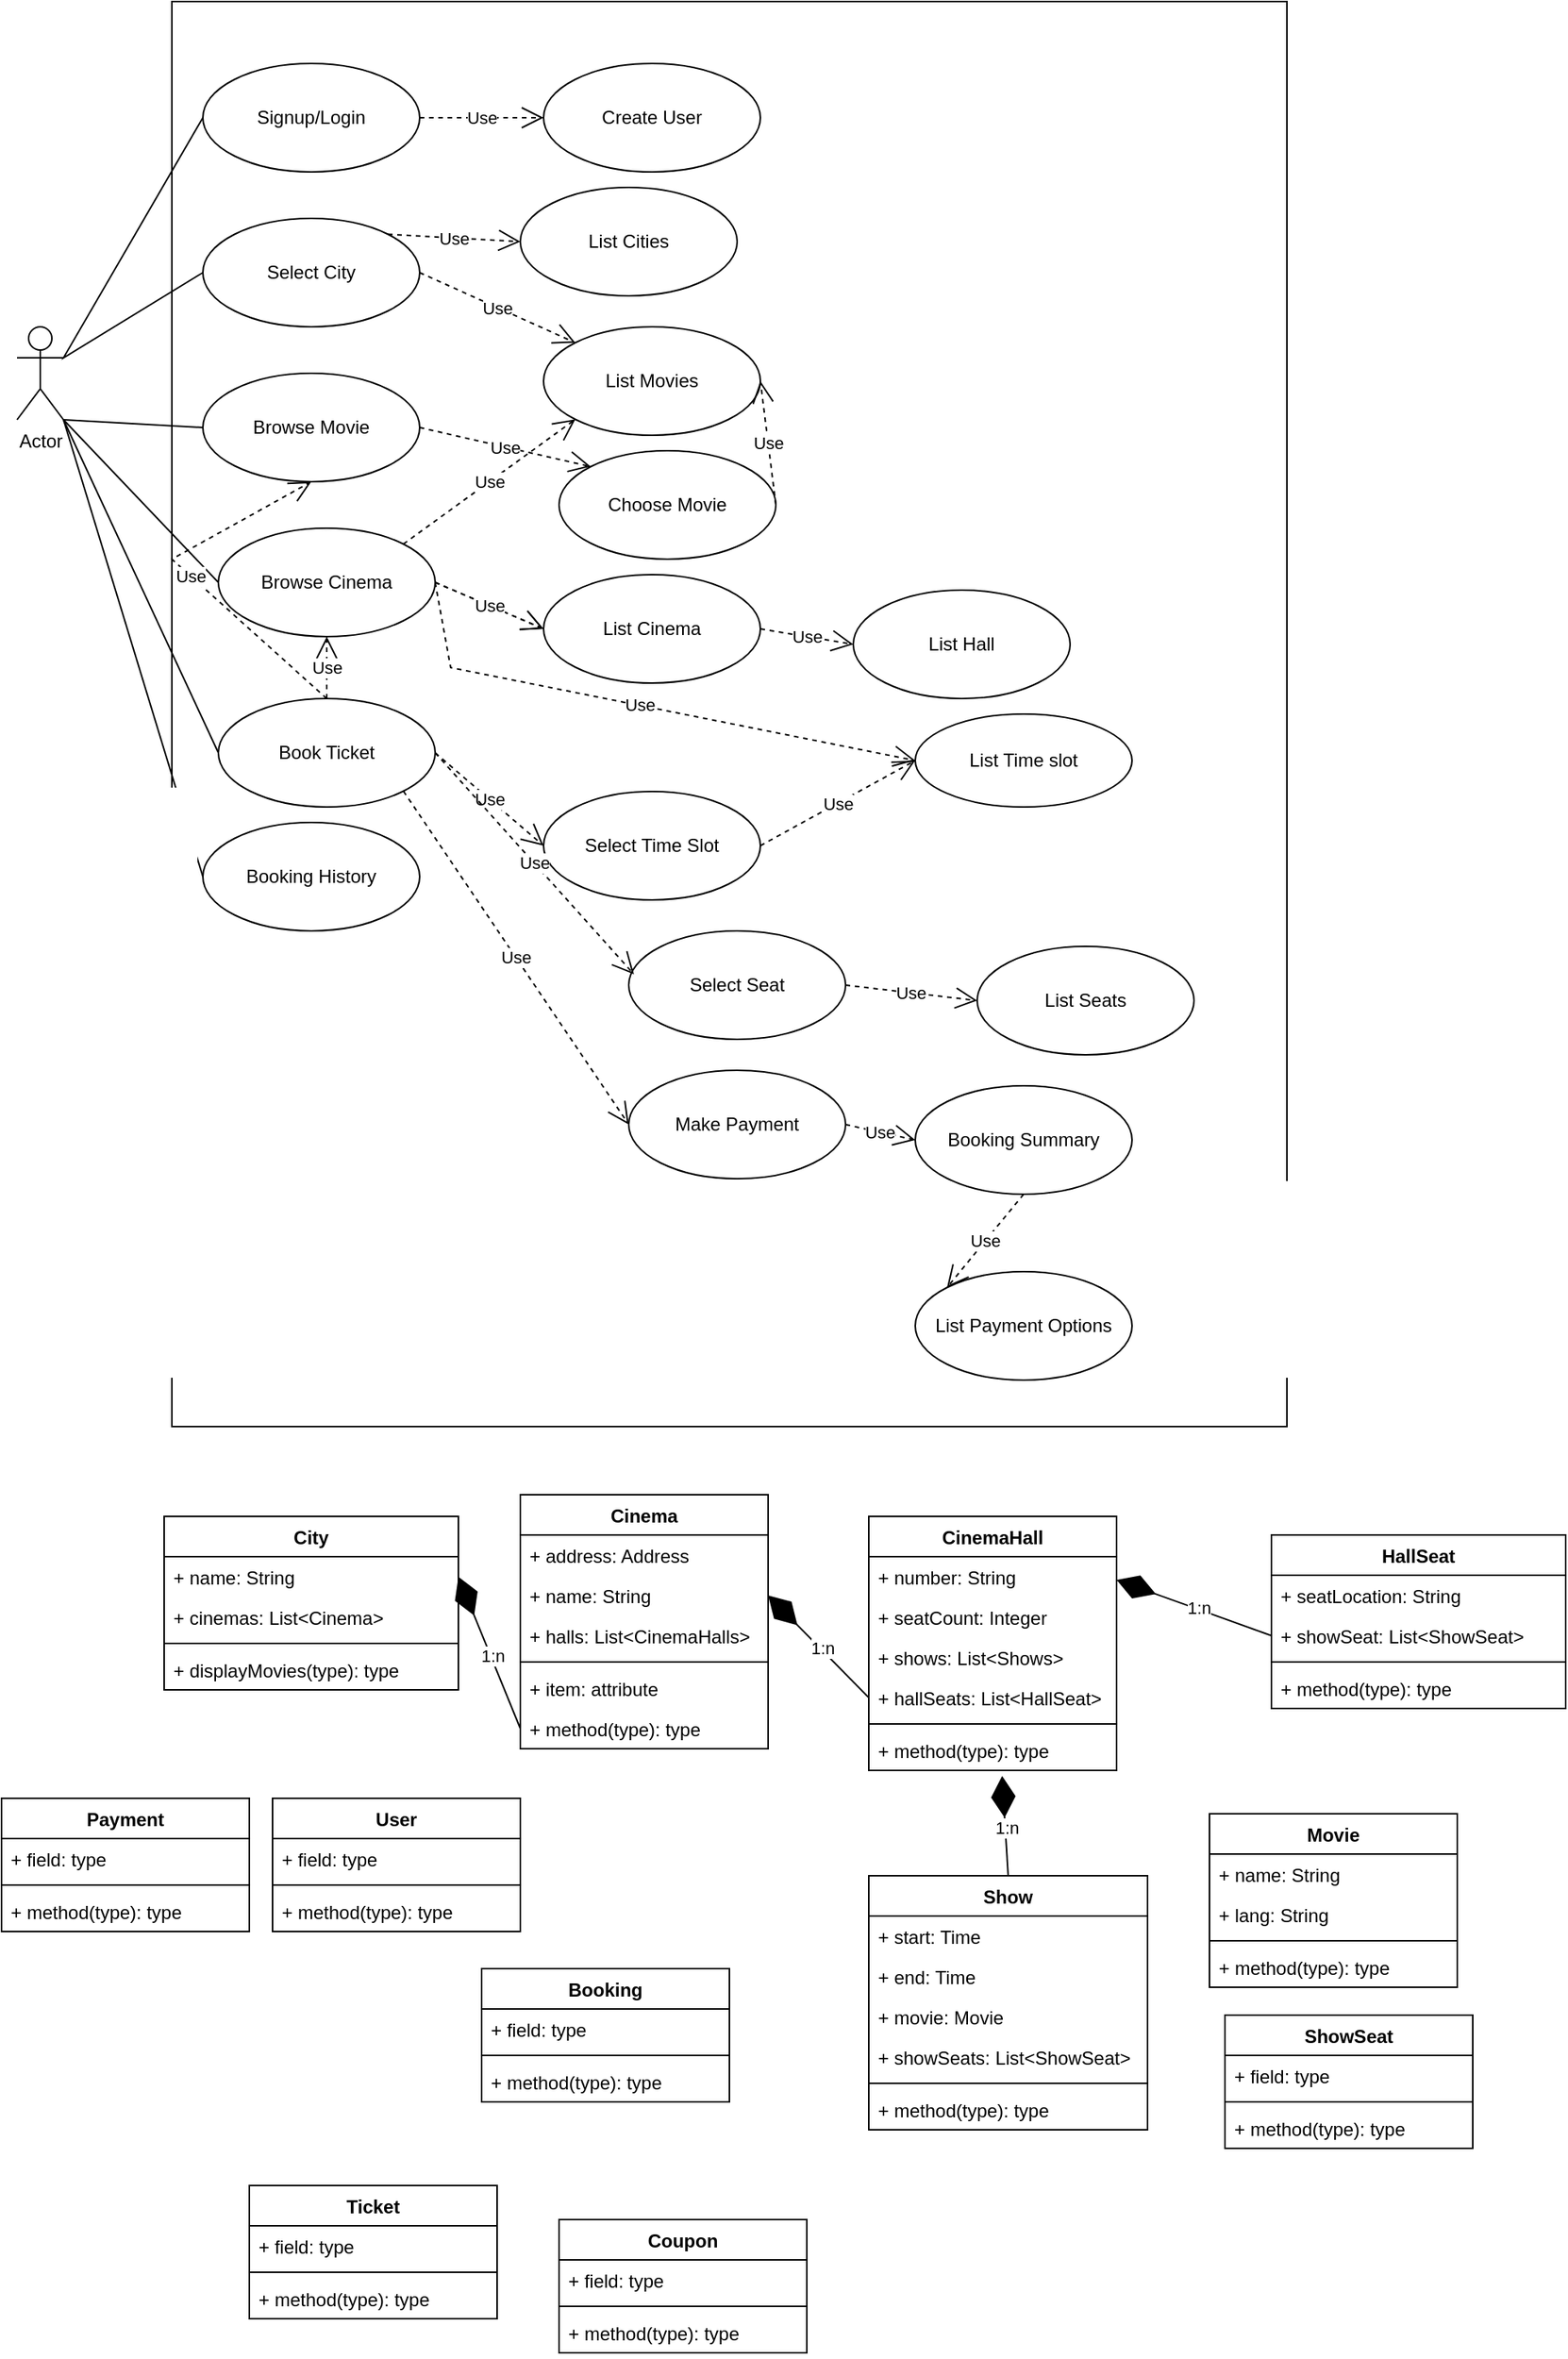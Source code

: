 <mxfile version="24.2.7" type="github">
  <diagram name="Page-1" id="E7GCW-7OfJi7V4-p4Qv_">
    <mxGraphModel dx="1290" dy="522" grid="1" gridSize="10" guides="1" tooltips="1" connect="1" arrows="1" fold="1" page="1" pageScale="1" pageWidth="850" pageHeight="1100" math="0" shadow="0">
      <root>
        <mxCell id="0" />
        <mxCell id="1" parent="0" />
        <mxCell id="sfzfitNlMJHkeIlMm1ks-1" value="" style="rounded=0;whiteSpace=wrap;html=1;" parent="1" vertex="1">
          <mxGeometry x="130" y="10" width="720" height="920" as="geometry" />
        </mxCell>
        <mxCell id="sfzfitNlMJHkeIlMm1ks-2" value="Signup/Login" style="ellipse;whiteSpace=wrap;html=1;" parent="1" vertex="1">
          <mxGeometry x="150" y="50" width="140" height="70" as="geometry" />
        </mxCell>
        <mxCell id="sfzfitNlMJHkeIlMm1ks-3" value="Select City" style="ellipse;whiteSpace=wrap;html=1;" parent="1" vertex="1">
          <mxGeometry x="150" y="150" width="140" height="70" as="geometry" />
        </mxCell>
        <mxCell id="sfzfitNlMJHkeIlMm1ks-4" value="Browse Movie" style="ellipse;whiteSpace=wrap;html=1;" parent="1" vertex="1">
          <mxGeometry x="150" y="250" width="140" height="70" as="geometry" />
        </mxCell>
        <mxCell id="sfzfitNlMJHkeIlMm1ks-5" value="Book Ticket" style="ellipse;whiteSpace=wrap;html=1;" parent="1" vertex="1">
          <mxGeometry x="160" y="460" width="140" height="70" as="geometry" />
        </mxCell>
        <mxCell id="sfzfitNlMJHkeIlMm1ks-6" value="Browse Cinema" style="ellipse;whiteSpace=wrap;html=1;" parent="1" vertex="1">
          <mxGeometry x="160" y="350" width="140" height="70" as="geometry" />
        </mxCell>
        <mxCell id="sfzfitNlMJHkeIlMm1ks-7" value="Actor" style="shape=umlActor;verticalLabelPosition=bottom;verticalAlign=top;html=1;" parent="1" vertex="1">
          <mxGeometry x="30" y="220" width="30" height="60" as="geometry" />
        </mxCell>
        <mxCell id="sfzfitNlMJHkeIlMm1ks-9" value="" style="endArrow=none;html=1;rounded=0;entryX=0;entryY=0.5;entryDx=0;entryDy=0;exitX=0;exitY=0.5;exitDx=0;exitDy=0;" parent="1" source="sfzfitNlMJHkeIlMm1ks-3" target="sfzfitNlMJHkeIlMm1ks-2" edge="1">
          <mxGeometry width="50" height="50" relative="1" as="geometry">
            <mxPoint x="400" y="350" as="sourcePoint" />
            <mxPoint x="450" y="300" as="targetPoint" />
            <Array as="points">
              <mxPoint x="60" y="240" />
            </Array>
          </mxGeometry>
        </mxCell>
        <mxCell id="sfzfitNlMJHkeIlMm1ks-10" value="" style="endArrow=none;html=1;rounded=0;exitX=1;exitY=1;exitDx=0;exitDy=0;exitPerimeter=0;entryX=0;entryY=0.5;entryDx=0;entryDy=0;" parent="1" source="sfzfitNlMJHkeIlMm1ks-7" target="sfzfitNlMJHkeIlMm1ks-4" edge="1">
          <mxGeometry width="50" height="50" relative="1" as="geometry">
            <mxPoint x="390" y="300" as="sourcePoint" />
            <mxPoint x="440" y="250" as="targetPoint" />
          </mxGeometry>
        </mxCell>
        <mxCell id="sfzfitNlMJHkeIlMm1ks-11" value="" style="endArrow=none;html=1;rounded=0;exitX=1;exitY=1;exitDx=0;exitDy=0;exitPerimeter=0;entryX=0;entryY=0.5;entryDx=0;entryDy=0;" parent="1" source="sfzfitNlMJHkeIlMm1ks-7" target="sfzfitNlMJHkeIlMm1ks-6" edge="1">
          <mxGeometry width="50" height="50" relative="1" as="geometry">
            <mxPoint x="400" y="350" as="sourcePoint" />
            <mxPoint x="450" y="300" as="targetPoint" />
          </mxGeometry>
        </mxCell>
        <mxCell id="sfzfitNlMJHkeIlMm1ks-12" value="" style="endArrow=none;html=1;rounded=0;exitX=1;exitY=1;exitDx=0;exitDy=0;exitPerimeter=0;entryX=0;entryY=0.5;entryDx=0;entryDy=0;" parent="1" source="sfzfitNlMJHkeIlMm1ks-7" target="sfzfitNlMJHkeIlMm1ks-5" edge="1">
          <mxGeometry width="50" height="50" relative="1" as="geometry">
            <mxPoint x="400" y="350" as="sourcePoint" />
            <mxPoint x="450" y="300" as="targetPoint" />
          </mxGeometry>
        </mxCell>
        <mxCell id="sfzfitNlMJHkeIlMm1ks-13" value="Booking History" style="ellipse;whiteSpace=wrap;html=1;" parent="1" vertex="1">
          <mxGeometry x="150" y="540" width="140" height="70" as="geometry" />
        </mxCell>
        <mxCell id="sfzfitNlMJHkeIlMm1ks-14" value="" style="endArrow=none;html=1;rounded=0;exitX=1;exitY=1;exitDx=0;exitDy=0;exitPerimeter=0;entryX=0;entryY=0.5;entryDx=0;entryDy=0;" parent="1" source="sfzfitNlMJHkeIlMm1ks-7" target="sfzfitNlMJHkeIlMm1ks-13" edge="1">
          <mxGeometry width="50" height="50" relative="1" as="geometry">
            <mxPoint x="400" y="450" as="sourcePoint" />
            <mxPoint x="450" y="400" as="targetPoint" />
          </mxGeometry>
        </mxCell>
        <mxCell id="sfzfitNlMJHkeIlMm1ks-15" value="Create User" style="ellipse;whiteSpace=wrap;html=1;" parent="1" vertex="1">
          <mxGeometry x="370" y="50" width="140" height="70" as="geometry" />
        </mxCell>
        <mxCell id="sfzfitNlMJHkeIlMm1ks-16" value="Use" style="endArrow=open;endSize=12;dashed=1;html=1;rounded=0;exitX=1;exitY=0.5;exitDx=0;exitDy=0;entryX=0;entryY=0.5;entryDx=0;entryDy=0;" parent="1" source="sfzfitNlMJHkeIlMm1ks-2" target="sfzfitNlMJHkeIlMm1ks-15" edge="1">
          <mxGeometry width="160" relative="1" as="geometry">
            <mxPoint x="340" y="120" as="sourcePoint" />
            <mxPoint x="500" y="120" as="targetPoint" />
          </mxGeometry>
        </mxCell>
        <mxCell id="sfzfitNlMJHkeIlMm1ks-18" value="List Movies" style="ellipse;whiteSpace=wrap;html=1;" parent="1" vertex="1">
          <mxGeometry x="370" y="220" width="140" height="70" as="geometry" />
        </mxCell>
        <mxCell id="sfzfitNlMJHkeIlMm1ks-19" value="Choose Movie" style="ellipse;whiteSpace=wrap;html=1;" parent="1" vertex="1">
          <mxGeometry x="380" y="300" width="140" height="70" as="geometry" />
        </mxCell>
        <mxCell id="sfzfitNlMJHkeIlMm1ks-21" value="List Cities" style="ellipse;whiteSpace=wrap;html=1;" parent="1" vertex="1">
          <mxGeometry x="355" y="130" width="140" height="70" as="geometry" />
        </mxCell>
        <mxCell id="sfzfitNlMJHkeIlMm1ks-22" value="Use" style="endArrow=open;endSize=12;dashed=1;html=1;rounded=0;exitX=1;exitY=0;exitDx=0;exitDy=0;entryX=0;entryY=0.5;entryDx=0;entryDy=0;" parent="1" source="sfzfitNlMJHkeIlMm1ks-3" target="sfzfitNlMJHkeIlMm1ks-21" edge="1">
          <mxGeometry x="0.004" width="160" relative="1" as="geometry">
            <mxPoint x="280" y="150" as="sourcePoint" />
            <mxPoint x="360" y="150" as="targetPoint" />
            <mxPoint as="offset" />
          </mxGeometry>
        </mxCell>
        <mxCell id="sfzfitNlMJHkeIlMm1ks-23" value="Use" style="endArrow=open;endSize=12;dashed=1;html=1;rounded=0;exitX=1;exitY=0.5;exitDx=0;exitDy=0;entryX=0;entryY=0;entryDx=0;entryDy=0;" parent="1" source="sfzfitNlMJHkeIlMm1ks-3" target="sfzfitNlMJHkeIlMm1ks-18" edge="1">
          <mxGeometry x="-0.002" width="160" relative="1" as="geometry">
            <mxPoint x="279" y="170" as="sourcePoint" />
            <mxPoint x="365" y="175" as="targetPoint" />
            <mxPoint as="offset" />
          </mxGeometry>
        </mxCell>
        <mxCell id="sfzfitNlMJHkeIlMm1ks-24" value="Use" style="endArrow=open;endSize=12;dashed=1;html=1;rounded=0;exitX=1;exitY=0.5;exitDx=0;exitDy=0;entryX=0;entryY=0;entryDx=0;entryDy=0;" parent="1" source="sfzfitNlMJHkeIlMm1ks-4" target="sfzfitNlMJHkeIlMm1ks-19" edge="1">
          <mxGeometry x="-0.002" width="160" relative="1" as="geometry">
            <mxPoint x="300" y="195" as="sourcePoint" />
            <mxPoint x="401" y="240" as="targetPoint" />
            <mxPoint as="offset" />
          </mxGeometry>
        </mxCell>
        <mxCell id="sfzfitNlMJHkeIlMm1ks-25" value="Use" style="endArrow=open;endSize=12;dashed=1;html=1;rounded=0;exitX=1;exitY=0;exitDx=0;exitDy=0;entryX=0;entryY=1;entryDx=0;entryDy=0;" parent="1" source="sfzfitNlMJHkeIlMm1ks-6" target="sfzfitNlMJHkeIlMm1ks-18" edge="1">
          <mxGeometry x="-0.002" width="160" relative="1" as="geometry">
            <mxPoint x="300" y="295" as="sourcePoint" />
            <mxPoint x="411" y="320" as="targetPoint" />
            <mxPoint as="offset" />
          </mxGeometry>
        </mxCell>
        <mxCell id="sfzfitNlMJHkeIlMm1ks-26" value="Select Time Slot" style="ellipse;whiteSpace=wrap;html=1;" parent="1" vertex="1">
          <mxGeometry x="370" y="520" width="140" height="70" as="geometry" />
        </mxCell>
        <mxCell id="sfzfitNlMJHkeIlMm1ks-27" value="Use" style="endArrow=open;endSize=12;dashed=1;html=1;rounded=0;exitX=1;exitY=0.5;exitDx=0;exitDy=0;entryX=0;entryY=0.5;entryDx=0;entryDy=0;" parent="1" source="sfzfitNlMJHkeIlMm1ks-6" target="sfzfitNlMJHkeIlMm1ks-28" edge="1">
          <mxGeometry x="-0.002" width="160" relative="1" as="geometry">
            <mxPoint x="289" y="370" as="sourcePoint" />
            <mxPoint x="401" y="290" as="targetPoint" />
            <mxPoint as="offset" />
            <Array as="points">
              <mxPoint x="310" y="440" />
            </Array>
          </mxGeometry>
        </mxCell>
        <mxCell id="sfzfitNlMJHkeIlMm1ks-28" value="List Time slot" style="ellipse;whiteSpace=wrap;html=1;" parent="1" vertex="1">
          <mxGeometry x="610" y="470" width="140" height="60" as="geometry" />
        </mxCell>
        <mxCell id="sfzfitNlMJHkeIlMm1ks-29" value="Use" style="endArrow=open;endSize=12;dashed=1;html=1;rounded=0;exitX=1;exitY=0.5;exitDx=0;exitDy=0;entryX=0;entryY=0.5;entryDx=0;entryDy=0;" parent="1" source="sfzfitNlMJHkeIlMm1ks-26" target="sfzfitNlMJHkeIlMm1ks-28" edge="1">
          <mxGeometry x="-0.002" width="160" relative="1" as="geometry">
            <mxPoint x="310" y="395" as="sourcePoint" />
            <mxPoint x="380" y="435" as="targetPoint" />
            <mxPoint as="offset" />
            <Array as="points" />
          </mxGeometry>
        </mxCell>
        <mxCell id="sfzfitNlMJHkeIlMm1ks-30" value="Use" style="endArrow=open;endSize=12;dashed=1;html=1;rounded=0;exitX=1;exitY=0.5;exitDx=0;exitDy=0;entryX=1;entryY=0.5;entryDx=0;entryDy=0;" parent="1" source="sfzfitNlMJHkeIlMm1ks-19" target="sfzfitNlMJHkeIlMm1ks-18" edge="1">
          <mxGeometry x="-0.002" width="160" relative="1" as="geometry">
            <mxPoint x="289" y="370" as="sourcePoint" />
            <mxPoint x="401" y="290" as="targetPoint" />
            <mxPoint as="offset" />
          </mxGeometry>
        </mxCell>
        <mxCell id="sfzfitNlMJHkeIlMm1ks-31" value="List Cinema" style="ellipse;whiteSpace=wrap;html=1;" parent="1" vertex="1">
          <mxGeometry x="370" y="380" width="140" height="70" as="geometry" />
        </mxCell>
        <mxCell id="sfzfitNlMJHkeIlMm1ks-32" value="Use" style="endArrow=open;endSize=12;dashed=1;html=1;rounded=0;exitX=1;exitY=0.5;exitDx=0;exitDy=0;entryX=0;entryY=0.5;entryDx=0;entryDy=0;" parent="1" source="sfzfitNlMJHkeIlMm1ks-6" target="sfzfitNlMJHkeIlMm1ks-31" edge="1">
          <mxGeometry x="-0.002" width="160" relative="1" as="geometry">
            <mxPoint x="310" y="395" as="sourcePoint" />
            <mxPoint x="380" y="505" as="targetPoint" />
            <mxPoint as="offset" />
          </mxGeometry>
        </mxCell>
        <mxCell id="sfzfitNlMJHkeIlMm1ks-33" value="Use" style="endArrow=open;endSize=12;dashed=1;html=1;rounded=0;exitX=1;exitY=0.5;exitDx=0;exitDy=0;entryX=0;entryY=0.5;entryDx=0;entryDy=0;" parent="1" edge="1">
          <mxGeometry x="-0.002" width="160" relative="1" as="geometry">
            <mxPoint x="300" y="385" as="sourcePoint" />
            <mxPoint x="370" y="415" as="targetPoint" />
            <mxPoint as="offset" />
          </mxGeometry>
        </mxCell>
        <mxCell id="sfzfitNlMJHkeIlMm1ks-34" value="Use" style="endArrow=open;endSize=12;dashed=1;html=1;rounded=0;exitX=0.5;exitY=0;exitDx=0;exitDy=0;entryX=0.5;entryY=1;entryDx=0;entryDy=0;" parent="1" source="sfzfitNlMJHkeIlMm1ks-5" target="sfzfitNlMJHkeIlMm1ks-4" edge="1">
          <mxGeometry x="-0.002" width="160" relative="1" as="geometry">
            <mxPoint x="310" y="395" as="sourcePoint" />
            <mxPoint x="380" y="425" as="targetPoint" />
            <mxPoint as="offset" />
            <Array as="points">
              <mxPoint x="130" y="370" />
            </Array>
          </mxGeometry>
        </mxCell>
        <mxCell id="sfzfitNlMJHkeIlMm1ks-35" value="Use" style="endArrow=open;endSize=12;dashed=1;html=1;rounded=0;exitX=0.5;exitY=0;exitDx=0;exitDy=0;entryX=0.5;entryY=1;entryDx=0;entryDy=0;" parent="1" source="sfzfitNlMJHkeIlMm1ks-5" target="sfzfitNlMJHkeIlMm1ks-6" edge="1">
          <mxGeometry x="-0.002" width="160" relative="1" as="geometry">
            <mxPoint x="310" y="395" as="sourcePoint" />
            <mxPoint x="380" y="505" as="targetPoint" />
            <mxPoint as="offset" />
          </mxGeometry>
        </mxCell>
        <mxCell id="sfzfitNlMJHkeIlMm1ks-36" value="Use" style="endArrow=open;endSize=12;dashed=1;html=1;rounded=0;exitX=1;exitY=0.5;exitDx=0;exitDy=0;entryX=0;entryY=0.5;entryDx=0;entryDy=0;" parent="1" source="sfzfitNlMJHkeIlMm1ks-5" target="sfzfitNlMJHkeIlMm1ks-26" edge="1">
          <mxGeometry x="-0.002" width="160" relative="1" as="geometry">
            <mxPoint x="310" y="395" as="sourcePoint" />
            <mxPoint x="380" y="425" as="targetPoint" />
            <mxPoint as="offset" />
          </mxGeometry>
        </mxCell>
        <mxCell id="sfzfitNlMJHkeIlMm1ks-37" value="Select Seat" style="ellipse;whiteSpace=wrap;html=1;" parent="1" vertex="1">
          <mxGeometry x="425" y="610" width="140" height="70" as="geometry" />
        </mxCell>
        <mxCell id="sfzfitNlMJHkeIlMm1ks-38" value="List Seats" style="ellipse;whiteSpace=wrap;html=1;" parent="1" vertex="1">
          <mxGeometry x="650" y="620" width="140" height="70" as="geometry" />
        </mxCell>
        <mxCell id="sfzfitNlMJHkeIlMm1ks-39" value="Use" style="endArrow=open;endSize=12;dashed=1;html=1;rounded=0;exitX=1;exitY=0.5;exitDx=0;exitDy=0;entryX=0.024;entryY=0.4;entryDx=0;entryDy=0;entryPerimeter=0;" parent="1" source="sfzfitNlMJHkeIlMm1ks-5" target="sfzfitNlMJHkeIlMm1ks-37" edge="1">
          <mxGeometry x="-0.002" width="160" relative="1" as="geometry">
            <mxPoint x="310" y="505" as="sourcePoint" />
            <mxPoint x="380" y="565" as="targetPoint" />
            <mxPoint as="offset" />
          </mxGeometry>
        </mxCell>
        <mxCell id="sfzfitNlMJHkeIlMm1ks-40" value="Use" style="endArrow=open;endSize=12;dashed=1;html=1;rounded=0;exitX=1;exitY=0.5;exitDx=0;exitDy=0;entryX=0;entryY=0.5;entryDx=0;entryDy=0;" parent="1" source="sfzfitNlMJHkeIlMm1ks-37" target="sfzfitNlMJHkeIlMm1ks-38" edge="1">
          <mxGeometry x="-0.002" width="160" relative="1" as="geometry">
            <mxPoint x="300" y="585" as="sourcePoint" />
            <mxPoint x="438" y="648" as="targetPoint" />
            <mxPoint as="offset" />
          </mxGeometry>
        </mxCell>
        <mxCell id="sfzfitNlMJHkeIlMm1ks-41" value="Make Payment" style="ellipse;whiteSpace=wrap;html=1;" parent="1" vertex="1">
          <mxGeometry x="425" y="700" width="140" height="70" as="geometry" />
        </mxCell>
        <mxCell id="sfzfitNlMJHkeIlMm1ks-42" value="Use" style="endArrow=open;endSize=12;dashed=1;html=1;rounded=0;exitX=1;exitY=1;exitDx=0;exitDy=0;entryX=0;entryY=0.5;entryDx=0;entryDy=0;" parent="1" source="sfzfitNlMJHkeIlMm1ks-5" target="sfzfitNlMJHkeIlMm1ks-41" edge="1">
          <mxGeometry x="-0.002" width="160" relative="1" as="geometry">
            <mxPoint x="310" y="505" as="sourcePoint" />
            <mxPoint x="438" y="648" as="targetPoint" />
            <mxPoint as="offset" />
          </mxGeometry>
        </mxCell>
        <mxCell id="sfzfitNlMJHkeIlMm1ks-43" value="Booking Summary" style="ellipse;whiteSpace=wrap;html=1;" parent="1" vertex="1">
          <mxGeometry x="610" y="710" width="140" height="70" as="geometry" />
        </mxCell>
        <mxCell id="sfzfitNlMJHkeIlMm1ks-44" value="Use" style="endArrow=open;endSize=12;dashed=1;html=1;rounded=0;exitX=1;exitY=0.5;exitDx=0;exitDy=0;entryX=0;entryY=0.5;entryDx=0;entryDy=0;" parent="1" source="sfzfitNlMJHkeIlMm1ks-41" target="sfzfitNlMJHkeIlMm1ks-43" edge="1">
          <mxGeometry x="-0.002" width="160" relative="1" as="geometry">
            <mxPoint x="575" y="655" as="sourcePoint" />
            <mxPoint x="660" y="665" as="targetPoint" />
            <mxPoint as="offset" />
          </mxGeometry>
        </mxCell>
        <mxCell id="sfzfitNlMJHkeIlMm1ks-45" value="List Payment Options" style="ellipse;whiteSpace=wrap;html=1;" parent="1" vertex="1">
          <mxGeometry x="610" y="830" width="140" height="70" as="geometry" />
        </mxCell>
        <mxCell id="sfzfitNlMJHkeIlMm1ks-46" value="Use" style="endArrow=open;endSize=12;dashed=1;html=1;rounded=0;exitX=0.5;exitY=1;exitDx=0;exitDy=0;entryX=0;entryY=0;entryDx=0;entryDy=0;" parent="1" source="sfzfitNlMJHkeIlMm1ks-43" target="sfzfitNlMJHkeIlMm1ks-45" edge="1">
          <mxGeometry x="-0.002" width="160" relative="1" as="geometry">
            <mxPoint x="575" y="745" as="sourcePoint" />
            <mxPoint x="620" y="755" as="targetPoint" />
            <mxPoint as="offset" />
          </mxGeometry>
        </mxCell>
        <mxCell id="sfzfitNlMJHkeIlMm1ks-47" value="List Hall" style="ellipse;whiteSpace=wrap;html=1;" parent="1" vertex="1">
          <mxGeometry x="570" y="390" width="140" height="70" as="geometry" />
        </mxCell>
        <mxCell id="sfzfitNlMJHkeIlMm1ks-48" value="Use" style="endArrow=open;endSize=12;dashed=1;html=1;rounded=0;exitX=1;exitY=0.5;exitDx=0;exitDy=0;entryX=0;entryY=0.5;entryDx=0;entryDy=0;" parent="1" source="sfzfitNlMJHkeIlMm1ks-31" target="sfzfitNlMJHkeIlMm1ks-47" edge="1">
          <mxGeometry x="-0.002" width="160" relative="1" as="geometry">
            <mxPoint x="310" y="395" as="sourcePoint" />
            <mxPoint x="380" y="425" as="targetPoint" />
            <mxPoint as="offset" />
          </mxGeometry>
        </mxCell>
        <mxCell id="sfzfitNlMJHkeIlMm1ks-54" value="City" style="swimlane;fontStyle=1;align=center;verticalAlign=top;childLayout=stackLayout;horizontal=1;startSize=26;horizontalStack=0;resizeParent=1;resizeParentMax=0;resizeLast=0;collapsible=1;marginBottom=0;whiteSpace=wrap;html=1;" parent="1" vertex="1">
          <mxGeometry x="125" y="988" width="190" height="112" as="geometry" />
        </mxCell>
        <mxCell id="sfzfitNlMJHkeIlMm1ks-55" value="+ name: String" style="text;strokeColor=none;fillColor=none;align=left;verticalAlign=top;spacingLeft=4;spacingRight=4;overflow=hidden;rotatable=0;points=[[0,0.5],[1,0.5]];portConstraint=eastwest;whiteSpace=wrap;html=1;" parent="sfzfitNlMJHkeIlMm1ks-54" vertex="1">
          <mxGeometry y="26" width="190" height="26" as="geometry" />
        </mxCell>
        <mxCell id="sfzfitNlMJHkeIlMm1ks-58" value="+ cinemas: List&amp;lt;Cinema&amp;gt;" style="text;strokeColor=none;fillColor=none;align=left;verticalAlign=top;spacingLeft=4;spacingRight=4;overflow=hidden;rotatable=0;points=[[0,0.5],[1,0.5]];portConstraint=eastwest;whiteSpace=wrap;html=1;" parent="sfzfitNlMJHkeIlMm1ks-54" vertex="1">
          <mxGeometry y="52" width="190" height="26" as="geometry" />
        </mxCell>
        <mxCell id="sfzfitNlMJHkeIlMm1ks-56" value="" style="line;strokeWidth=1;fillColor=none;align=left;verticalAlign=middle;spacingTop=-1;spacingLeft=3;spacingRight=3;rotatable=0;labelPosition=right;points=[];portConstraint=eastwest;strokeColor=inherit;" parent="sfzfitNlMJHkeIlMm1ks-54" vertex="1">
          <mxGeometry y="78" width="190" height="8" as="geometry" />
        </mxCell>
        <mxCell id="sfzfitNlMJHkeIlMm1ks-57" value="+ displayMovies(type): type" style="text;strokeColor=none;fillColor=none;align=left;verticalAlign=top;spacingLeft=4;spacingRight=4;overflow=hidden;rotatable=0;points=[[0,0.5],[1,0.5]];portConstraint=eastwest;whiteSpace=wrap;html=1;" parent="sfzfitNlMJHkeIlMm1ks-54" vertex="1">
          <mxGeometry y="86" width="190" height="26" as="geometry" />
        </mxCell>
        <mxCell id="I3ovjXa0sjvFxOGQ6_ki-6" value="Cinema" style="swimlane;fontStyle=1;align=center;verticalAlign=top;childLayout=stackLayout;horizontal=1;startSize=26;horizontalStack=0;resizeParent=1;resizeParentMax=0;resizeLast=0;collapsible=1;marginBottom=0;whiteSpace=wrap;html=1;" parent="1" vertex="1">
          <mxGeometry x="355" y="974" width="160" height="164" as="geometry" />
        </mxCell>
        <mxCell id="I3ovjXa0sjvFxOGQ6_ki-7" value="+ address: Address" style="text;strokeColor=none;fillColor=none;align=left;verticalAlign=top;spacingLeft=4;spacingRight=4;overflow=hidden;rotatable=0;points=[[0,0.5],[1,0.5]];portConstraint=eastwest;whiteSpace=wrap;html=1;" parent="I3ovjXa0sjvFxOGQ6_ki-6" vertex="1">
          <mxGeometry y="26" width="160" height="26" as="geometry" />
        </mxCell>
        <mxCell id="I3ovjXa0sjvFxOGQ6_ki-57" value="+ name: String" style="text;strokeColor=none;fillColor=none;align=left;verticalAlign=top;spacingLeft=4;spacingRight=4;overflow=hidden;rotatable=0;points=[[0,0.5],[1,0.5]];portConstraint=eastwest;whiteSpace=wrap;html=1;" parent="I3ovjXa0sjvFxOGQ6_ki-6" vertex="1">
          <mxGeometry y="52" width="160" height="26" as="geometry" />
        </mxCell>
        <mxCell id="Q6Xh08cU8R01jWJlbfeJ-4" value="+ halls: List&amp;lt;CinemaHalls&amp;gt;" style="text;strokeColor=none;fillColor=none;align=left;verticalAlign=top;spacingLeft=4;spacingRight=4;overflow=hidden;rotatable=0;points=[[0,0.5],[1,0.5]];portConstraint=eastwest;whiteSpace=wrap;html=1;" vertex="1" parent="I3ovjXa0sjvFxOGQ6_ki-6">
          <mxGeometry y="78" width="160" height="26" as="geometry" />
        </mxCell>
        <mxCell id="I3ovjXa0sjvFxOGQ6_ki-8" value="" style="line;strokeWidth=1;fillColor=none;align=left;verticalAlign=middle;spacingTop=-1;spacingLeft=3;spacingRight=3;rotatable=0;labelPosition=right;points=[];portConstraint=eastwest;strokeColor=inherit;" parent="I3ovjXa0sjvFxOGQ6_ki-6" vertex="1">
          <mxGeometry y="104" width="160" height="8" as="geometry" />
        </mxCell>
        <mxCell id="I3ovjXa0sjvFxOGQ6_ki-58" value="+ item: attribute" style="text;strokeColor=none;fillColor=none;align=left;verticalAlign=top;spacingLeft=4;spacingRight=4;overflow=hidden;rotatable=0;points=[[0,0.5],[1,0.5]];portConstraint=eastwest;whiteSpace=wrap;html=1;" parent="I3ovjXa0sjvFxOGQ6_ki-6" vertex="1">
          <mxGeometry y="112" width="160" height="26" as="geometry" />
        </mxCell>
        <mxCell id="I3ovjXa0sjvFxOGQ6_ki-9" value="+ method(type): type" style="text;strokeColor=none;fillColor=none;align=left;verticalAlign=top;spacingLeft=4;spacingRight=4;overflow=hidden;rotatable=0;points=[[0,0.5],[1,0.5]];portConstraint=eastwest;whiteSpace=wrap;html=1;" parent="I3ovjXa0sjvFxOGQ6_ki-6" vertex="1">
          <mxGeometry y="138" width="160" height="26" as="geometry" />
        </mxCell>
        <mxCell id="I3ovjXa0sjvFxOGQ6_ki-10" value="CinemaHall" style="swimlane;fontStyle=1;align=center;verticalAlign=top;childLayout=stackLayout;horizontal=1;startSize=26;horizontalStack=0;resizeParent=1;resizeParentMax=0;resizeLast=0;collapsible=1;marginBottom=0;whiteSpace=wrap;html=1;" parent="1" vertex="1">
          <mxGeometry x="580" y="988" width="160" height="164" as="geometry" />
        </mxCell>
        <mxCell id="I3ovjXa0sjvFxOGQ6_ki-11" value="+ number: String" style="text;strokeColor=none;fillColor=none;align=left;verticalAlign=top;spacingLeft=4;spacingRight=4;overflow=hidden;rotatable=0;points=[[0,0.5],[1,0.5]];portConstraint=eastwest;whiteSpace=wrap;html=1;" parent="I3ovjXa0sjvFxOGQ6_ki-10" vertex="1">
          <mxGeometry y="26" width="160" height="26" as="geometry" />
        </mxCell>
        <mxCell id="Q6Xh08cU8R01jWJlbfeJ-5" value="+ seatCount: Integer" style="text;strokeColor=none;fillColor=none;align=left;verticalAlign=top;spacingLeft=4;spacingRight=4;overflow=hidden;rotatable=0;points=[[0,0.5],[1,0.5]];portConstraint=eastwest;whiteSpace=wrap;html=1;" vertex="1" parent="I3ovjXa0sjvFxOGQ6_ki-10">
          <mxGeometry y="52" width="160" height="26" as="geometry" />
        </mxCell>
        <mxCell id="Q6Xh08cU8R01jWJlbfeJ-11" value="+ shows: List&amp;lt;Shows&amp;gt;" style="text;strokeColor=none;fillColor=none;align=left;verticalAlign=top;spacingLeft=4;spacingRight=4;overflow=hidden;rotatable=0;points=[[0,0.5],[1,0.5]];portConstraint=eastwest;whiteSpace=wrap;html=1;" vertex="1" parent="I3ovjXa0sjvFxOGQ6_ki-10">
          <mxGeometry y="78" width="160" height="26" as="geometry" />
        </mxCell>
        <mxCell id="Q6Xh08cU8R01jWJlbfeJ-1" value="+ hallSeats: List&amp;lt;HallSeat&amp;gt;" style="text;strokeColor=none;fillColor=none;align=left;verticalAlign=top;spacingLeft=4;spacingRight=4;overflow=hidden;rotatable=0;points=[[0,0.5],[1,0.5]];portConstraint=eastwest;whiteSpace=wrap;html=1;" vertex="1" parent="I3ovjXa0sjvFxOGQ6_ki-10">
          <mxGeometry y="104" width="160" height="26" as="geometry" />
        </mxCell>
        <mxCell id="I3ovjXa0sjvFxOGQ6_ki-12" value="" style="line;strokeWidth=1;fillColor=none;align=left;verticalAlign=middle;spacingTop=-1;spacingLeft=3;spacingRight=3;rotatable=0;labelPosition=right;points=[];portConstraint=eastwest;strokeColor=inherit;" parent="I3ovjXa0sjvFxOGQ6_ki-10" vertex="1">
          <mxGeometry y="130" width="160" height="8" as="geometry" />
        </mxCell>
        <mxCell id="I3ovjXa0sjvFxOGQ6_ki-13" value="+ method(type): type" style="text;strokeColor=none;fillColor=none;align=left;verticalAlign=top;spacingLeft=4;spacingRight=4;overflow=hidden;rotatable=0;points=[[0,0.5],[1,0.5]];portConstraint=eastwest;whiteSpace=wrap;html=1;" parent="I3ovjXa0sjvFxOGQ6_ki-10" vertex="1">
          <mxGeometry y="138" width="160" height="26" as="geometry" />
        </mxCell>
        <mxCell id="I3ovjXa0sjvFxOGQ6_ki-14" value="Payment" style="swimlane;fontStyle=1;align=center;verticalAlign=top;childLayout=stackLayout;horizontal=1;startSize=26;horizontalStack=0;resizeParent=1;resizeParentMax=0;resizeLast=0;collapsible=1;marginBottom=0;whiteSpace=wrap;html=1;" parent="1" vertex="1">
          <mxGeometry x="20" y="1170" width="160" height="86" as="geometry" />
        </mxCell>
        <mxCell id="I3ovjXa0sjvFxOGQ6_ki-15" value="+ field: type" style="text;strokeColor=none;fillColor=none;align=left;verticalAlign=top;spacingLeft=4;spacingRight=4;overflow=hidden;rotatable=0;points=[[0,0.5],[1,0.5]];portConstraint=eastwest;whiteSpace=wrap;html=1;" parent="I3ovjXa0sjvFxOGQ6_ki-14" vertex="1">
          <mxGeometry y="26" width="160" height="26" as="geometry" />
        </mxCell>
        <mxCell id="I3ovjXa0sjvFxOGQ6_ki-16" value="" style="line;strokeWidth=1;fillColor=none;align=left;verticalAlign=middle;spacingTop=-1;spacingLeft=3;spacingRight=3;rotatable=0;labelPosition=right;points=[];portConstraint=eastwest;strokeColor=inherit;" parent="I3ovjXa0sjvFxOGQ6_ki-14" vertex="1">
          <mxGeometry y="52" width="160" height="8" as="geometry" />
        </mxCell>
        <mxCell id="I3ovjXa0sjvFxOGQ6_ki-17" value="+ method(type): type" style="text;strokeColor=none;fillColor=none;align=left;verticalAlign=top;spacingLeft=4;spacingRight=4;overflow=hidden;rotatable=0;points=[[0,0.5],[1,0.5]];portConstraint=eastwest;whiteSpace=wrap;html=1;" parent="I3ovjXa0sjvFxOGQ6_ki-14" vertex="1">
          <mxGeometry y="60" width="160" height="26" as="geometry" />
        </mxCell>
        <mxCell id="I3ovjXa0sjvFxOGQ6_ki-18" value="User" style="swimlane;fontStyle=1;align=center;verticalAlign=top;childLayout=stackLayout;horizontal=1;startSize=26;horizontalStack=0;resizeParent=1;resizeParentMax=0;resizeLast=0;collapsible=1;marginBottom=0;whiteSpace=wrap;html=1;" parent="1" vertex="1">
          <mxGeometry x="195" y="1170" width="160" height="86" as="geometry" />
        </mxCell>
        <mxCell id="I3ovjXa0sjvFxOGQ6_ki-19" value="+ field: type" style="text;strokeColor=none;fillColor=none;align=left;verticalAlign=top;spacingLeft=4;spacingRight=4;overflow=hidden;rotatable=0;points=[[0,0.5],[1,0.5]];portConstraint=eastwest;whiteSpace=wrap;html=1;" parent="I3ovjXa0sjvFxOGQ6_ki-18" vertex="1">
          <mxGeometry y="26" width="160" height="26" as="geometry" />
        </mxCell>
        <mxCell id="I3ovjXa0sjvFxOGQ6_ki-20" value="" style="line;strokeWidth=1;fillColor=none;align=left;verticalAlign=middle;spacingTop=-1;spacingLeft=3;spacingRight=3;rotatable=0;labelPosition=right;points=[];portConstraint=eastwest;strokeColor=inherit;" parent="I3ovjXa0sjvFxOGQ6_ki-18" vertex="1">
          <mxGeometry y="52" width="160" height="8" as="geometry" />
        </mxCell>
        <mxCell id="I3ovjXa0sjvFxOGQ6_ki-21" value="+ method(type): type" style="text;strokeColor=none;fillColor=none;align=left;verticalAlign=top;spacingLeft=4;spacingRight=4;overflow=hidden;rotatable=0;points=[[0,0.5],[1,0.5]];portConstraint=eastwest;whiteSpace=wrap;html=1;" parent="I3ovjXa0sjvFxOGQ6_ki-18" vertex="1">
          <mxGeometry y="60" width="160" height="26" as="geometry" />
        </mxCell>
        <mxCell id="I3ovjXa0sjvFxOGQ6_ki-22" value="HallSeat" style="swimlane;fontStyle=1;align=center;verticalAlign=top;childLayout=stackLayout;horizontal=1;startSize=26;horizontalStack=0;resizeParent=1;resizeParentMax=0;resizeLast=0;collapsible=1;marginBottom=0;whiteSpace=wrap;html=1;" parent="1" vertex="1">
          <mxGeometry x="840" y="1000" width="190" height="112" as="geometry" />
        </mxCell>
        <mxCell id="I3ovjXa0sjvFxOGQ6_ki-23" value="+ seatLocation: String" style="text;strokeColor=none;fillColor=none;align=left;verticalAlign=top;spacingLeft=4;spacingRight=4;overflow=hidden;rotatable=0;points=[[0,0.5],[1,0.5]];portConstraint=eastwest;whiteSpace=wrap;html=1;" parent="I3ovjXa0sjvFxOGQ6_ki-22" vertex="1">
          <mxGeometry y="26" width="190" height="26" as="geometry" />
        </mxCell>
        <mxCell id="Q6Xh08cU8R01jWJlbfeJ-10" value="+ showSeat: List&amp;lt;ShowSeat&amp;gt;" style="text;strokeColor=none;fillColor=none;align=left;verticalAlign=top;spacingLeft=4;spacingRight=4;overflow=hidden;rotatable=0;points=[[0,0.5],[1,0.5]];portConstraint=eastwest;whiteSpace=wrap;html=1;" vertex="1" parent="I3ovjXa0sjvFxOGQ6_ki-22">
          <mxGeometry y="52" width="190" height="26" as="geometry" />
        </mxCell>
        <mxCell id="I3ovjXa0sjvFxOGQ6_ki-24" value="" style="line;strokeWidth=1;fillColor=none;align=left;verticalAlign=middle;spacingTop=-1;spacingLeft=3;spacingRight=3;rotatable=0;labelPosition=right;points=[];portConstraint=eastwest;strokeColor=inherit;" parent="I3ovjXa0sjvFxOGQ6_ki-22" vertex="1">
          <mxGeometry y="78" width="190" height="8" as="geometry" />
        </mxCell>
        <mxCell id="I3ovjXa0sjvFxOGQ6_ki-25" value="+ method(type): type" style="text;strokeColor=none;fillColor=none;align=left;verticalAlign=top;spacingLeft=4;spacingRight=4;overflow=hidden;rotatable=0;points=[[0,0.5],[1,0.5]];portConstraint=eastwest;whiteSpace=wrap;html=1;" parent="I3ovjXa0sjvFxOGQ6_ki-22" vertex="1">
          <mxGeometry y="86" width="190" height="26" as="geometry" />
        </mxCell>
        <mxCell id="I3ovjXa0sjvFxOGQ6_ki-30" value="Movie" style="swimlane;fontStyle=1;align=center;verticalAlign=top;childLayout=stackLayout;horizontal=1;startSize=26;horizontalStack=0;resizeParent=1;resizeParentMax=0;resizeLast=0;collapsible=1;marginBottom=0;whiteSpace=wrap;html=1;" parent="1" vertex="1">
          <mxGeometry x="800" y="1180" width="160" height="112" as="geometry" />
        </mxCell>
        <mxCell id="I3ovjXa0sjvFxOGQ6_ki-31" value="+ name: String" style="text;strokeColor=none;fillColor=none;align=left;verticalAlign=top;spacingLeft=4;spacingRight=4;overflow=hidden;rotatable=0;points=[[0,0.5],[1,0.5]];portConstraint=eastwest;whiteSpace=wrap;html=1;" parent="I3ovjXa0sjvFxOGQ6_ki-30" vertex="1">
          <mxGeometry y="26" width="160" height="26" as="geometry" />
        </mxCell>
        <mxCell id="Q6Xh08cU8R01jWJlbfeJ-19" value="+ lang: String" style="text;strokeColor=none;fillColor=none;align=left;verticalAlign=top;spacingLeft=4;spacingRight=4;overflow=hidden;rotatable=0;points=[[0,0.5],[1,0.5]];portConstraint=eastwest;whiteSpace=wrap;html=1;" vertex="1" parent="I3ovjXa0sjvFxOGQ6_ki-30">
          <mxGeometry y="52" width="160" height="26" as="geometry" />
        </mxCell>
        <mxCell id="I3ovjXa0sjvFxOGQ6_ki-32" value="" style="line;strokeWidth=1;fillColor=none;align=left;verticalAlign=middle;spacingTop=-1;spacingLeft=3;spacingRight=3;rotatable=0;labelPosition=right;points=[];portConstraint=eastwest;strokeColor=inherit;" parent="I3ovjXa0sjvFxOGQ6_ki-30" vertex="1">
          <mxGeometry y="78" width="160" height="8" as="geometry" />
        </mxCell>
        <mxCell id="I3ovjXa0sjvFxOGQ6_ki-33" value="+ method(type): type" style="text;strokeColor=none;fillColor=none;align=left;verticalAlign=top;spacingLeft=4;spacingRight=4;overflow=hidden;rotatable=0;points=[[0,0.5],[1,0.5]];portConstraint=eastwest;whiteSpace=wrap;html=1;" parent="I3ovjXa0sjvFxOGQ6_ki-30" vertex="1">
          <mxGeometry y="86" width="160" height="26" as="geometry" />
        </mxCell>
        <mxCell id="I3ovjXa0sjvFxOGQ6_ki-34" value="Booking" style="swimlane;fontStyle=1;align=center;verticalAlign=top;childLayout=stackLayout;horizontal=1;startSize=26;horizontalStack=0;resizeParent=1;resizeParentMax=0;resizeLast=0;collapsible=1;marginBottom=0;whiteSpace=wrap;html=1;" parent="1" vertex="1">
          <mxGeometry x="330" y="1280" width="160" height="86" as="geometry" />
        </mxCell>
        <mxCell id="I3ovjXa0sjvFxOGQ6_ki-35" value="+ field: type" style="text;strokeColor=none;fillColor=none;align=left;verticalAlign=top;spacingLeft=4;spacingRight=4;overflow=hidden;rotatable=0;points=[[0,0.5],[1,0.5]];portConstraint=eastwest;whiteSpace=wrap;html=1;" parent="I3ovjXa0sjvFxOGQ6_ki-34" vertex="1">
          <mxGeometry y="26" width="160" height="26" as="geometry" />
        </mxCell>
        <mxCell id="I3ovjXa0sjvFxOGQ6_ki-36" value="" style="line;strokeWidth=1;fillColor=none;align=left;verticalAlign=middle;spacingTop=-1;spacingLeft=3;spacingRight=3;rotatable=0;labelPosition=right;points=[];portConstraint=eastwest;strokeColor=inherit;" parent="I3ovjXa0sjvFxOGQ6_ki-34" vertex="1">
          <mxGeometry y="52" width="160" height="8" as="geometry" />
        </mxCell>
        <mxCell id="I3ovjXa0sjvFxOGQ6_ki-37" value="+ method(type): type" style="text;strokeColor=none;fillColor=none;align=left;verticalAlign=top;spacingLeft=4;spacingRight=4;overflow=hidden;rotatable=0;points=[[0,0.5],[1,0.5]];portConstraint=eastwest;whiteSpace=wrap;html=1;" parent="I3ovjXa0sjvFxOGQ6_ki-34" vertex="1">
          <mxGeometry y="60" width="160" height="26" as="geometry" />
        </mxCell>
        <mxCell id="I3ovjXa0sjvFxOGQ6_ki-46" value="Ticket" style="swimlane;fontStyle=1;align=center;verticalAlign=top;childLayout=stackLayout;horizontal=1;startSize=26;horizontalStack=0;resizeParent=1;resizeParentMax=0;resizeLast=0;collapsible=1;marginBottom=0;whiteSpace=wrap;html=1;" parent="1" vertex="1">
          <mxGeometry x="180" y="1420" width="160" height="86" as="geometry" />
        </mxCell>
        <mxCell id="I3ovjXa0sjvFxOGQ6_ki-47" value="+ field: type" style="text;strokeColor=none;fillColor=none;align=left;verticalAlign=top;spacingLeft=4;spacingRight=4;overflow=hidden;rotatable=0;points=[[0,0.5],[1,0.5]];portConstraint=eastwest;whiteSpace=wrap;html=1;" parent="I3ovjXa0sjvFxOGQ6_ki-46" vertex="1">
          <mxGeometry y="26" width="160" height="26" as="geometry" />
        </mxCell>
        <mxCell id="I3ovjXa0sjvFxOGQ6_ki-48" value="" style="line;strokeWidth=1;fillColor=none;align=left;verticalAlign=middle;spacingTop=-1;spacingLeft=3;spacingRight=3;rotatable=0;labelPosition=right;points=[];portConstraint=eastwest;strokeColor=inherit;" parent="I3ovjXa0sjvFxOGQ6_ki-46" vertex="1">
          <mxGeometry y="52" width="160" height="8" as="geometry" />
        </mxCell>
        <mxCell id="I3ovjXa0sjvFxOGQ6_ki-49" value="+ method(type): type" style="text;strokeColor=none;fillColor=none;align=left;verticalAlign=top;spacingLeft=4;spacingRight=4;overflow=hidden;rotatable=0;points=[[0,0.5],[1,0.5]];portConstraint=eastwest;whiteSpace=wrap;html=1;" parent="I3ovjXa0sjvFxOGQ6_ki-46" vertex="1">
          <mxGeometry y="60" width="160" height="26" as="geometry" />
        </mxCell>
        <mxCell id="I3ovjXa0sjvFxOGQ6_ki-50" value="Coupon" style="swimlane;fontStyle=1;align=center;verticalAlign=top;childLayout=stackLayout;horizontal=1;startSize=26;horizontalStack=0;resizeParent=1;resizeParentMax=0;resizeLast=0;collapsible=1;marginBottom=0;whiteSpace=wrap;html=1;" parent="1" vertex="1">
          <mxGeometry x="380" y="1442" width="160" height="86" as="geometry" />
        </mxCell>
        <mxCell id="I3ovjXa0sjvFxOGQ6_ki-51" value="+ field: type" style="text;strokeColor=none;fillColor=none;align=left;verticalAlign=top;spacingLeft=4;spacingRight=4;overflow=hidden;rotatable=0;points=[[0,0.5],[1,0.5]];portConstraint=eastwest;whiteSpace=wrap;html=1;" parent="I3ovjXa0sjvFxOGQ6_ki-50" vertex="1">
          <mxGeometry y="26" width="160" height="26" as="geometry" />
        </mxCell>
        <mxCell id="I3ovjXa0sjvFxOGQ6_ki-52" value="" style="line;strokeWidth=1;fillColor=none;align=left;verticalAlign=middle;spacingTop=-1;spacingLeft=3;spacingRight=3;rotatable=0;labelPosition=right;points=[];portConstraint=eastwest;strokeColor=inherit;" parent="I3ovjXa0sjvFxOGQ6_ki-50" vertex="1">
          <mxGeometry y="52" width="160" height="8" as="geometry" />
        </mxCell>
        <mxCell id="I3ovjXa0sjvFxOGQ6_ki-53" value="+ method(type): type" style="text;strokeColor=none;fillColor=none;align=left;verticalAlign=top;spacingLeft=4;spacingRight=4;overflow=hidden;rotatable=0;points=[[0,0.5],[1,0.5]];portConstraint=eastwest;whiteSpace=wrap;html=1;" parent="I3ovjXa0sjvFxOGQ6_ki-50" vertex="1">
          <mxGeometry y="60" width="160" height="26" as="geometry" />
        </mxCell>
        <mxCell id="I3ovjXa0sjvFxOGQ6_ki-54" value="" style="endArrow=diamondThin;endFill=1;endSize=24;html=1;rounded=0;entryX=1;entryY=0.5;entryDx=0;entryDy=0;exitX=0;exitY=0.5;exitDx=0;exitDy=0;" parent="1" source="I3ovjXa0sjvFxOGQ6_ki-9" target="sfzfitNlMJHkeIlMm1ks-55" edge="1">
          <mxGeometry width="160" relative="1" as="geometry">
            <mxPoint x="340" y="1170" as="sourcePoint" />
            <mxPoint x="500" y="1170" as="targetPoint" />
          </mxGeometry>
        </mxCell>
        <mxCell id="I3ovjXa0sjvFxOGQ6_ki-55" value="1:n" style="edgeLabel;html=1;align=center;verticalAlign=middle;resizable=0;points=[];" parent="I3ovjXa0sjvFxOGQ6_ki-54" vertex="1" connectable="0">
          <mxGeometry x="-0.043" y="-1" relative="1" as="geometry">
            <mxPoint as="offset" />
          </mxGeometry>
        </mxCell>
        <mxCell id="I3ovjXa0sjvFxOGQ6_ki-59" value="Show" style="swimlane;fontStyle=1;align=center;verticalAlign=top;childLayout=stackLayout;horizontal=1;startSize=26;horizontalStack=0;resizeParent=1;resizeParentMax=0;resizeLast=0;collapsible=1;marginBottom=0;whiteSpace=wrap;html=1;" parent="1" vertex="1">
          <mxGeometry x="580" y="1220" width="180" height="164" as="geometry" />
        </mxCell>
        <mxCell id="I3ovjXa0sjvFxOGQ6_ki-60" value="+ start: Time" style="text;strokeColor=none;fillColor=none;align=left;verticalAlign=top;spacingLeft=4;spacingRight=4;overflow=hidden;rotatable=0;points=[[0,0.5],[1,0.5]];portConstraint=eastwest;whiteSpace=wrap;html=1;" parent="I3ovjXa0sjvFxOGQ6_ki-59" vertex="1">
          <mxGeometry y="26" width="180" height="26" as="geometry" />
        </mxCell>
        <mxCell id="Q6Xh08cU8R01jWJlbfeJ-14" value="+ end: Time" style="text;strokeColor=none;fillColor=none;align=left;verticalAlign=top;spacingLeft=4;spacingRight=4;overflow=hidden;rotatable=0;points=[[0,0.5],[1,0.5]];portConstraint=eastwest;whiteSpace=wrap;html=1;" vertex="1" parent="I3ovjXa0sjvFxOGQ6_ki-59">
          <mxGeometry y="52" width="180" height="26" as="geometry" />
        </mxCell>
        <mxCell id="Q6Xh08cU8R01jWJlbfeJ-15" value="+ movie: Movie" style="text;strokeColor=none;fillColor=none;align=left;verticalAlign=top;spacingLeft=4;spacingRight=4;overflow=hidden;rotatable=0;points=[[0,0.5],[1,0.5]];portConstraint=eastwest;whiteSpace=wrap;html=1;" vertex="1" parent="I3ovjXa0sjvFxOGQ6_ki-59">
          <mxGeometry y="78" width="180" height="26" as="geometry" />
        </mxCell>
        <mxCell id="Q6Xh08cU8R01jWJlbfeJ-16" value="+ showSeats: List&amp;lt;ShowSeat&amp;gt;" style="text;strokeColor=none;fillColor=none;align=left;verticalAlign=top;spacingLeft=4;spacingRight=4;overflow=hidden;rotatable=0;points=[[0,0.5],[1,0.5]];portConstraint=eastwest;whiteSpace=wrap;html=1;" vertex="1" parent="I3ovjXa0sjvFxOGQ6_ki-59">
          <mxGeometry y="104" width="180" height="26" as="geometry" />
        </mxCell>
        <mxCell id="I3ovjXa0sjvFxOGQ6_ki-61" value="" style="line;strokeWidth=1;fillColor=none;align=left;verticalAlign=middle;spacingTop=-1;spacingLeft=3;spacingRight=3;rotatable=0;labelPosition=right;points=[];portConstraint=eastwest;strokeColor=inherit;" parent="I3ovjXa0sjvFxOGQ6_ki-59" vertex="1">
          <mxGeometry y="130" width="180" height="8" as="geometry" />
        </mxCell>
        <mxCell id="I3ovjXa0sjvFxOGQ6_ki-62" value="+ method(type): type" style="text;strokeColor=none;fillColor=none;align=left;verticalAlign=top;spacingLeft=4;spacingRight=4;overflow=hidden;rotatable=0;points=[[0,0.5],[1,0.5]];portConstraint=eastwest;whiteSpace=wrap;html=1;" parent="I3ovjXa0sjvFxOGQ6_ki-59" vertex="1">
          <mxGeometry y="138" width="180" height="26" as="geometry" />
        </mxCell>
        <mxCell id="Q6Xh08cU8R01jWJlbfeJ-2" value="" style="endArrow=diamondThin;endFill=1;endSize=24;html=1;rounded=0;entryX=1;entryY=0.5;entryDx=0;entryDy=0;exitX=0;exitY=0.5;exitDx=0;exitDy=0;" edge="1" parent="1" source="Q6Xh08cU8R01jWJlbfeJ-1" target="I3ovjXa0sjvFxOGQ6_ki-57">
          <mxGeometry width="160" relative="1" as="geometry">
            <mxPoint x="770" y="1105" as="sourcePoint" />
            <mxPoint x="580" y="1049" as="targetPoint" />
          </mxGeometry>
        </mxCell>
        <mxCell id="Q6Xh08cU8R01jWJlbfeJ-3" value="1:n" style="edgeLabel;html=1;align=center;verticalAlign=middle;resizable=0;points=[];" vertex="1" connectable="0" parent="Q6Xh08cU8R01jWJlbfeJ-2">
          <mxGeometry x="-0.043" y="-1" relative="1" as="geometry">
            <mxPoint as="offset" />
          </mxGeometry>
        </mxCell>
        <mxCell id="Q6Xh08cU8R01jWJlbfeJ-6" value="ShowSeat" style="swimlane;fontStyle=1;align=center;verticalAlign=top;childLayout=stackLayout;horizontal=1;startSize=26;horizontalStack=0;resizeParent=1;resizeParentMax=0;resizeLast=0;collapsible=1;marginBottom=0;whiteSpace=wrap;html=1;" vertex="1" parent="1">
          <mxGeometry x="810" y="1310" width="160" height="86" as="geometry" />
        </mxCell>
        <mxCell id="Q6Xh08cU8R01jWJlbfeJ-7" value="+ field: type" style="text;strokeColor=none;fillColor=none;align=left;verticalAlign=top;spacingLeft=4;spacingRight=4;overflow=hidden;rotatable=0;points=[[0,0.5],[1,0.5]];portConstraint=eastwest;whiteSpace=wrap;html=1;" vertex="1" parent="Q6Xh08cU8R01jWJlbfeJ-6">
          <mxGeometry y="26" width="160" height="26" as="geometry" />
        </mxCell>
        <mxCell id="Q6Xh08cU8R01jWJlbfeJ-8" value="" style="line;strokeWidth=1;fillColor=none;align=left;verticalAlign=middle;spacingTop=-1;spacingLeft=3;spacingRight=3;rotatable=0;labelPosition=right;points=[];portConstraint=eastwest;strokeColor=inherit;" vertex="1" parent="Q6Xh08cU8R01jWJlbfeJ-6">
          <mxGeometry y="52" width="160" height="8" as="geometry" />
        </mxCell>
        <mxCell id="Q6Xh08cU8R01jWJlbfeJ-9" value="+ method(type): type" style="text;strokeColor=none;fillColor=none;align=left;verticalAlign=top;spacingLeft=4;spacingRight=4;overflow=hidden;rotatable=0;points=[[0,0.5],[1,0.5]];portConstraint=eastwest;whiteSpace=wrap;html=1;" vertex="1" parent="Q6Xh08cU8R01jWJlbfeJ-6">
          <mxGeometry y="60" width="160" height="26" as="geometry" />
        </mxCell>
        <mxCell id="Q6Xh08cU8R01jWJlbfeJ-12" value="" style="endArrow=diamondThin;endFill=1;endSize=24;html=1;rounded=0;entryX=1;entryY=0.25;entryDx=0;entryDy=0;exitX=0;exitY=0.5;exitDx=0;exitDy=0;" edge="1" parent="1" source="Q6Xh08cU8R01jWJlbfeJ-10" target="I3ovjXa0sjvFxOGQ6_ki-10">
          <mxGeometry width="160" relative="1" as="geometry">
            <mxPoint x="590" y="1107" as="sourcePoint" />
            <mxPoint x="525" y="1049" as="targetPoint" />
          </mxGeometry>
        </mxCell>
        <mxCell id="Q6Xh08cU8R01jWJlbfeJ-13" value="1:n" style="edgeLabel;html=1;align=center;verticalAlign=middle;resizable=0;points=[];" vertex="1" connectable="0" parent="Q6Xh08cU8R01jWJlbfeJ-12">
          <mxGeometry x="-0.043" y="-1" relative="1" as="geometry">
            <mxPoint as="offset" />
          </mxGeometry>
        </mxCell>
        <mxCell id="Q6Xh08cU8R01jWJlbfeJ-17" value="" style="endArrow=diamondThin;endFill=1;endSize=24;html=1;rounded=0;entryX=0.538;entryY=1.138;entryDx=0;entryDy=0;exitX=0.5;exitY=0;exitDx=0;exitDy=0;entryPerimeter=0;" edge="1" parent="1" source="I3ovjXa0sjvFxOGQ6_ki-59" target="I3ovjXa0sjvFxOGQ6_ki-13">
          <mxGeometry width="160" relative="1" as="geometry">
            <mxPoint x="590" y="1107" as="sourcePoint" />
            <mxPoint x="525" y="1049" as="targetPoint" />
          </mxGeometry>
        </mxCell>
        <mxCell id="Q6Xh08cU8R01jWJlbfeJ-18" value="1:n" style="edgeLabel;html=1;align=center;verticalAlign=middle;resizable=0;points=[];" vertex="1" connectable="0" parent="Q6Xh08cU8R01jWJlbfeJ-17">
          <mxGeometry x="-0.043" y="-1" relative="1" as="geometry">
            <mxPoint as="offset" />
          </mxGeometry>
        </mxCell>
      </root>
    </mxGraphModel>
  </diagram>
</mxfile>
